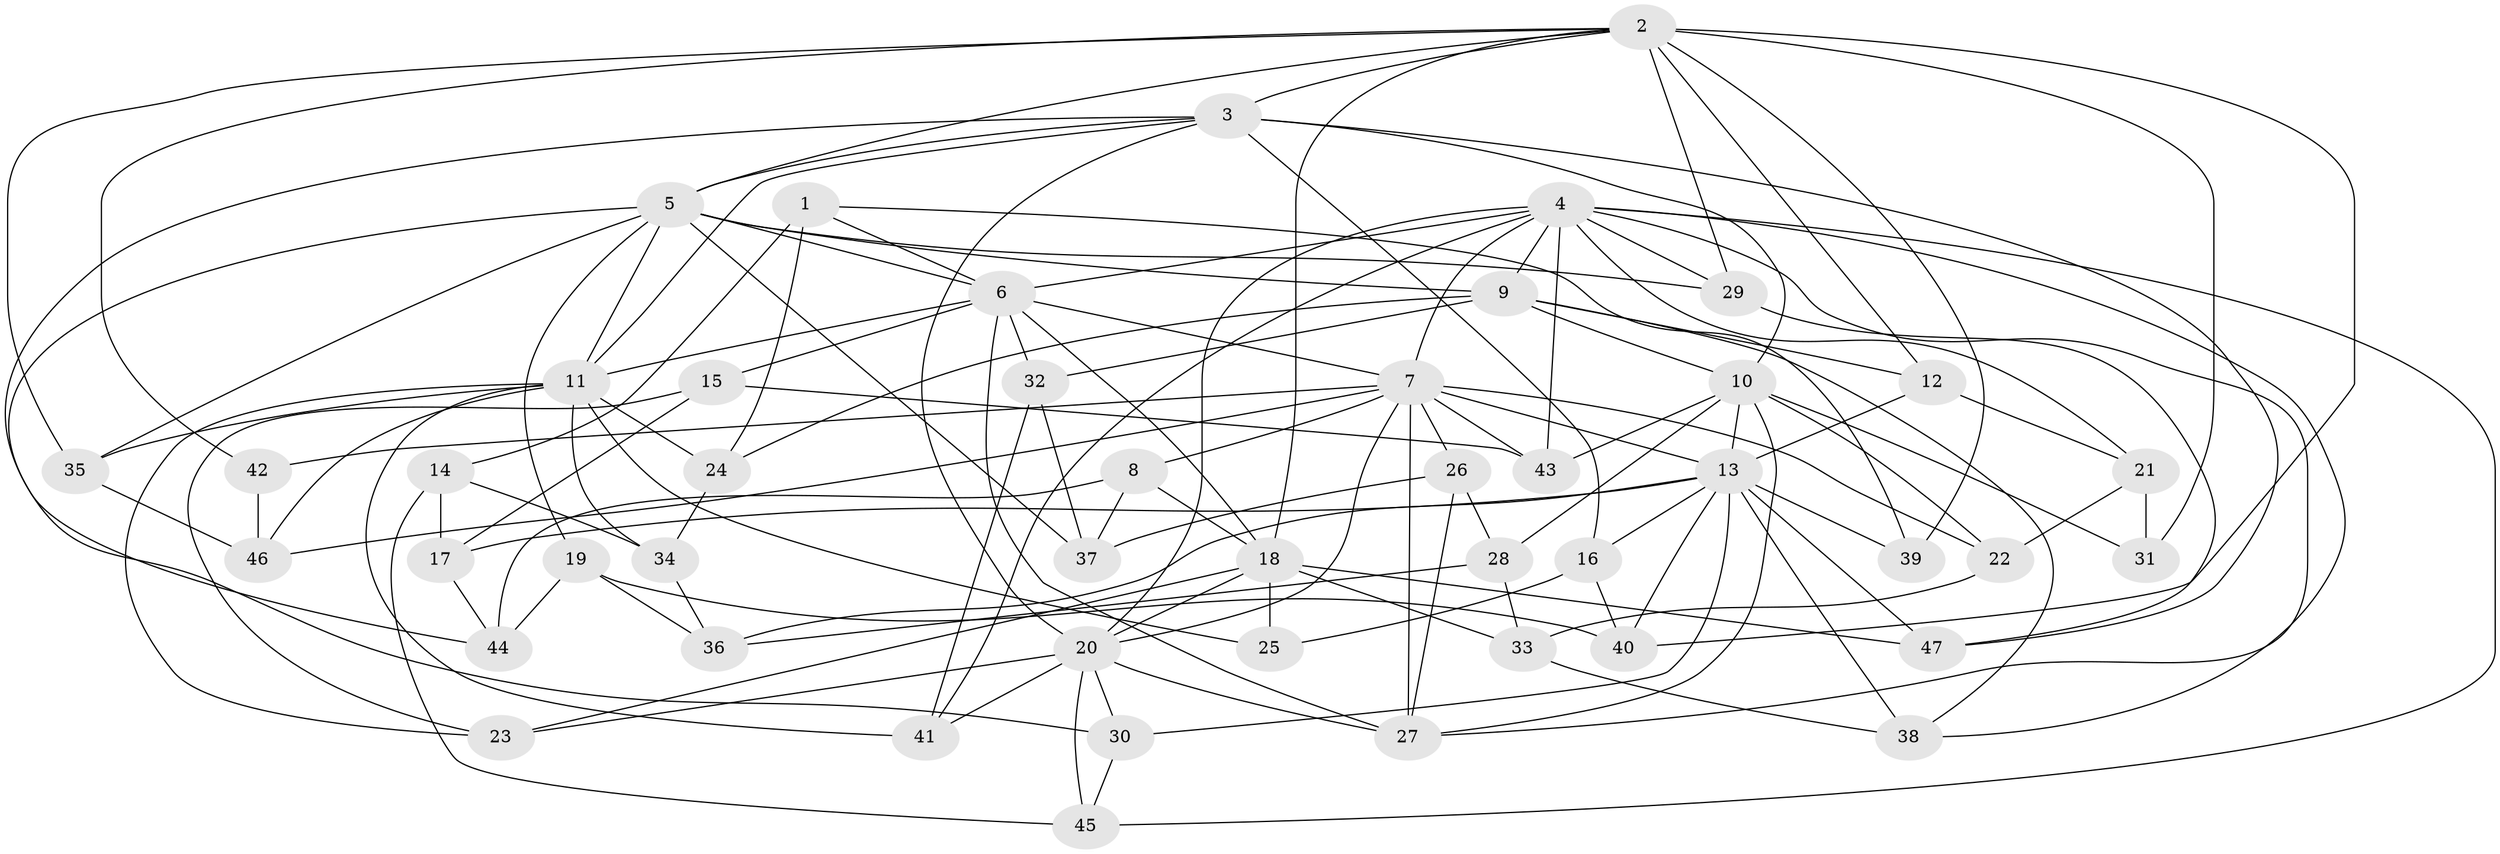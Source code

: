 // original degree distribution, {4: 1.0}
// Generated by graph-tools (version 1.1) at 2025/38/03/09/25 02:38:17]
// undirected, 47 vertices, 125 edges
graph export_dot {
graph [start="1"]
  node [color=gray90,style=filled];
  1;
  2;
  3;
  4;
  5;
  6;
  7;
  8;
  9;
  10;
  11;
  12;
  13;
  14;
  15;
  16;
  17;
  18;
  19;
  20;
  21;
  22;
  23;
  24;
  25;
  26;
  27;
  28;
  29;
  30;
  31;
  32;
  33;
  34;
  35;
  36;
  37;
  38;
  39;
  40;
  41;
  42;
  43;
  44;
  45;
  46;
  47;
  1 -- 6 [weight=1.0];
  1 -- 14 [weight=1.0];
  1 -- 24 [weight=1.0];
  1 -- 39 [weight=1.0];
  2 -- 3 [weight=2.0];
  2 -- 5 [weight=1.0];
  2 -- 12 [weight=1.0];
  2 -- 18 [weight=1.0];
  2 -- 29 [weight=1.0];
  2 -- 31 [weight=2.0];
  2 -- 35 [weight=1.0];
  2 -- 39 [weight=1.0];
  2 -- 40 [weight=1.0];
  2 -- 42 [weight=1.0];
  3 -- 5 [weight=1.0];
  3 -- 10 [weight=2.0];
  3 -- 11 [weight=1.0];
  3 -- 16 [weight=1.0];
  3 -- 20 [weight=1.0];
  3 -- 44 [weight=1.0];
  3 -- 47 [weight=1.0];
  4 -- 6 [weight=1.0];
  4 -- 7 [weight=1.0];
  4 -- 9 [weight=1.0];
  4 -- 20 [weight=2.0];
  4 -- 21 [weight=1.0];
  4 -- 27 [weight=1.0];
  4 -- 29 [weight=1.0];
  4 -- 38 [weight=1.0];
  4 -- 41 [weight=1.0];
  4 -- 43 [weight=1.0];
  4 -- 45 [weight=1.0];
  5 -- 6 [weight=1.0];
  5 -- 9 [weight=3.0];
  5 -- 11 [weight=1.0];
  5 -- 19 [weight=1.0];
  5 -- 29 [weight=1.0];
  5 -- 30 [weight=1.0];
  5 -- 35 [weight=1.0];
  5 -- 37 [weight=1.0];
  6 -- 7 [weight=1.0];
  6 -- 11 [weight=1.0];
  6 -- 15 [weight=1.0];
  6 -- 18 [weight=2.0];
  6 -- 27 [weight=1.0];
  6 -- 32 [weight=1.0];
  7 -- 8 [weight=1.0];
  7 -- 13 [weight=1.0];
  7 -- 20 [weight=1.0];
  7 -- 22 [weight=1.0];
  7 -- 26 [weight=1.0];
  7 -- 27 [weight=1.0];
  7 -- 42 [weight=2.0];
  7 -- 43 [weight=1.0];
  7 -- 46 [weight=1.0];
  8 -- 18 [weight=1.0];
  8 -- 37 [weight=1.0];
  8 -- 44 [weight=1.0];
  9 -- 10 [weight=2.0];
  9 -- 12 [weight=1.0];
  9 -- 24 [weight=1.0];
  9 -- 32 [weight=1.0];
  9 -- 38 [weight=1.0];
  10 -- 13 [weight=1.0];
  10 -- 22 [weight=1.0];
  10 -- 27 [weight=1.0];
  10 -- 28 [weight=1.0];
  10 -- 31 [weight=1.0];
  10 -- 43 [weight=1.0];
  11 -- 23 [weight=1.0];
  11 -- 24 [weight=1.0];
  11 -- 25 [weight=1.0];
  11 -- 34 [weight=1.0];
  11 -- 35 [weight=1.0];
  11 -- 41 [weight=1.0];
  11 -- 46 [weight=1.0];
  12 -- 13 [weight=1.0];
  12 -- 21 [weight=1.0];
  13 -- 16 [weight=1.0];
  13 -- 17 [weight=1.0];
  13 -- 30 [weight=1.0];
  13 -- 36 [weight=1.0];
  13 -- 38 [weight=1.0];
  13 -- 39 [weight=2.0];
  13 -- 40 [weight=1.0];
  13 -- 47 [weight=1.0];
  14 -- 17 [weight=1.0];
  14 -- 34 [weight=1.0];
  14 -- 45 [weight=1.0];
  15 -- 17 [weight=1.0];
  15 -- 23 [weight=1.0];
  15 -- 43 [weight=1.0];
  16 -- 25 [weight=1.0];
  16 -- 40 [weight=1.0];
  17 -- 44 [weight=1.0];
  18 -- 20 [weight=1.0];
  18 -- 23 [weight=1.0];
  18 -- 25 [weight=2.0];
  18 -- 33 [weight=1.0];
  18 -- 47 [weight=1.0];
  19 -- 36 [weight=1.0];
  19 -- 40 [weight=1.0];
  19 -- 44 [weight=1.0];
  20 -- 23 [weight=1.0];
  20 -- 27 [weight=1.0];
  20 -- 30 [weight=1.0];
  20 -- 41 [weight=1.0];
  20 -- 45 [weight=1.0];
  21 -- 22 [weight=1.0];
  21 -- 31 [weight=1.0];
  22 -- 33 [weight=1.0];
  24 -- 34 [weight=1.0];
  26 -- 27 [weight=1.0];
  26 -- 28 [weight=1.0];
  26 -- 37 [weight=1.0];
  28 -- 33 [weight=1.0];
  28 -- 36 [weight=1.0];
  29 -- 47 [weight=1.0];
  30 -- 45 [weight=1.0];
  32 -- 37 [weight=1.0];
  32 -- 41 [weight=1.0];
  33 -- 38 [weight=1.0];
  34 -- 36 [weight=1.0];
  35 -- 46 [weight=1.0];
  42 -- 46 [weight=1.0];
}
